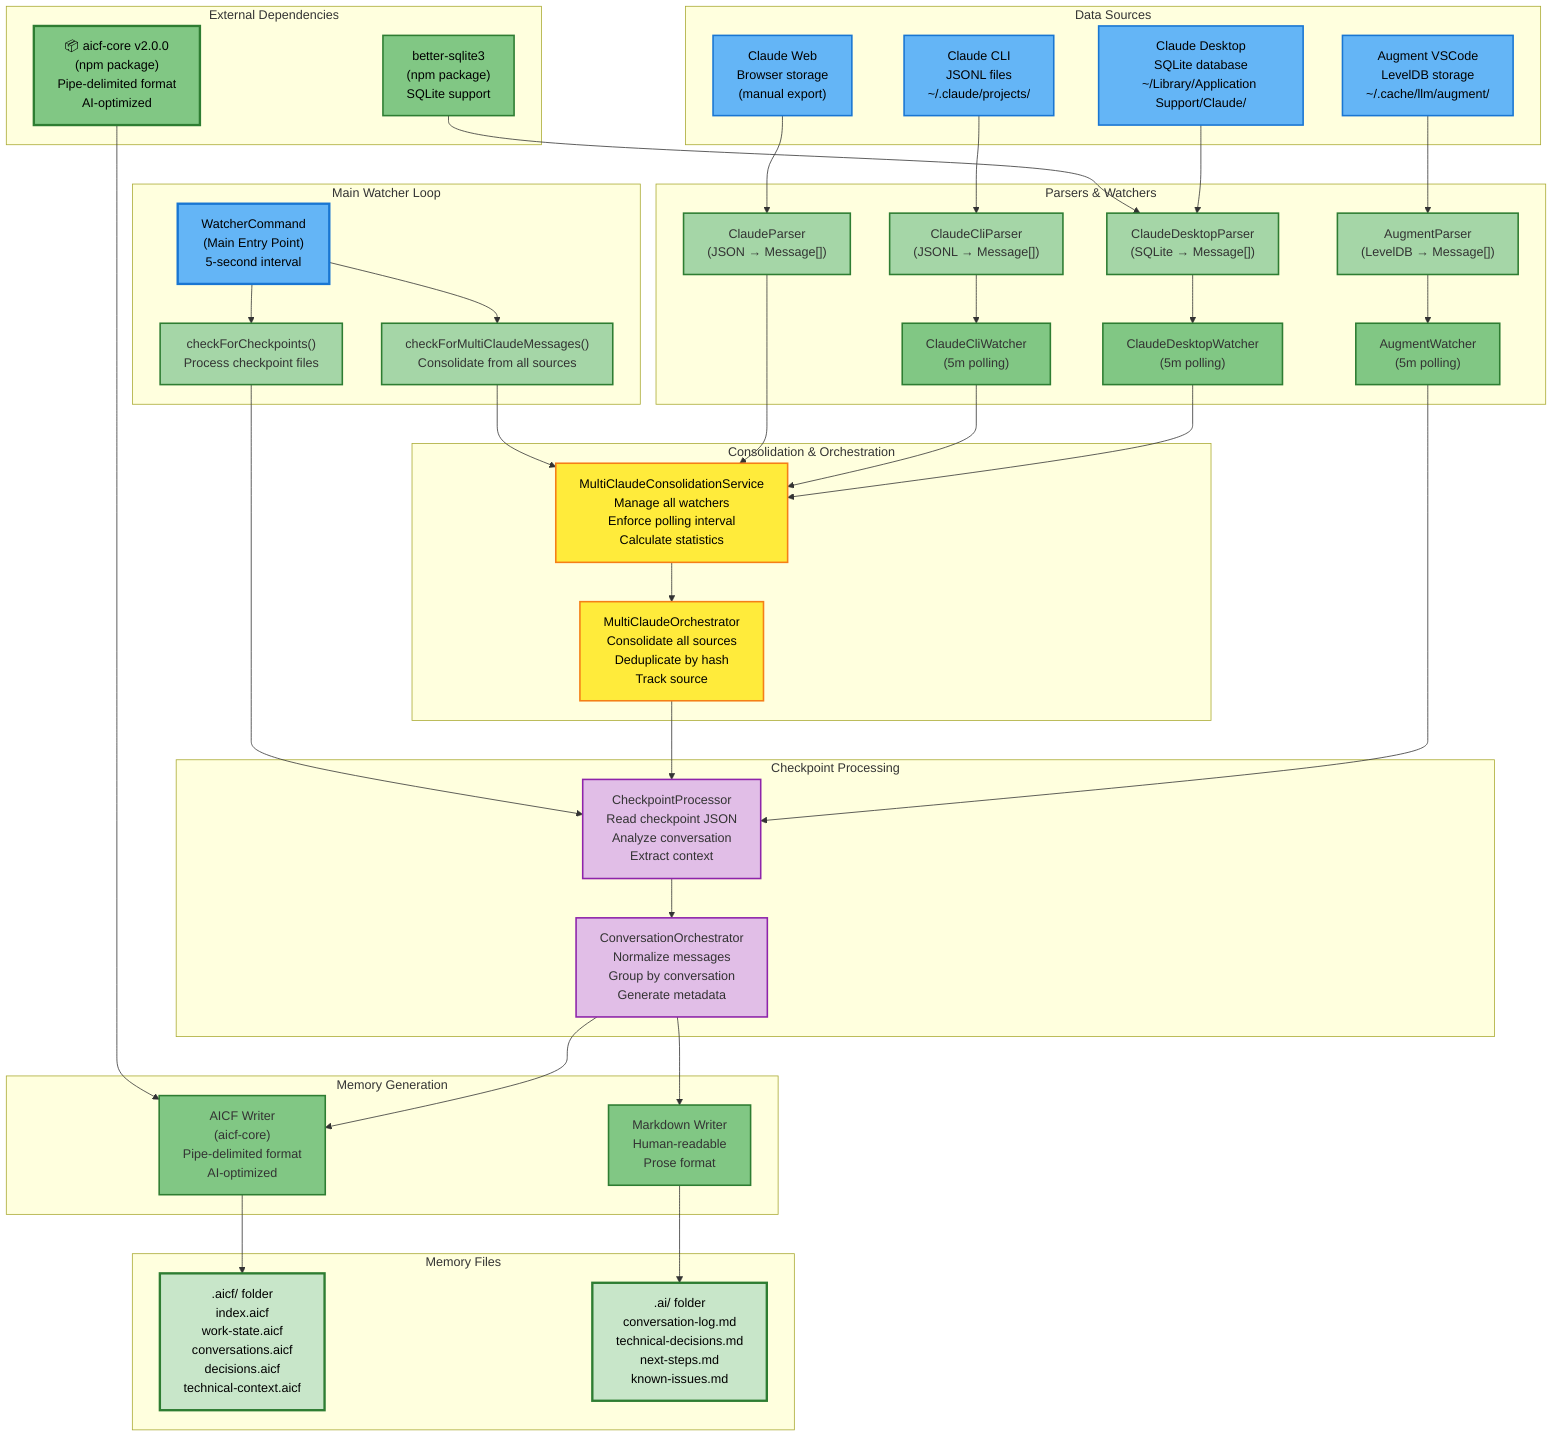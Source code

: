 graph TB
    subgraph "External Dependencies"
        AICF["📦 aicf-core v2.0.0<br/>(npm package)<br/>Pipe-delimited format<br/>AI-optimized"]
        BETTER["better-sqlite3<br/>(npm package)<br/>SQLite support"]
    end
    
    subgraph "Data Sources"
        AUGMENT["Augment VSCode<br/>LevelDB storage<br/>~/.cache/llm/augment/"]
        CLAUDE_DESKTOP["Claude Desktop<br/>SQLite database<br/>~/Library/Application Support/Claude/"]
        CLAUDE_CLI["Claude CLI<br/>JSONL files<br/>~/.claude/projects/"]
        CLAUDE_WEB["Claude Web<br/>Browser storage<br/>(manual export)"]
    end
    
    subgraph "Parsers & Watchers"
        AUGMENT_PARSER["AugmentParser<br/>(LevelDB → Message[])"]
        CLAUDE_DESKTOP_PARSER["ClaudeDesktopParser<br/>(SQLite → Message[])"]
        CLAUDE_CLI_PARSER["ClaudeCliParser<br/>(JSONL → Message[])"]
        CLAUDE_WEB_PARSER["ClaudeParser<br/>(JSON → Message[])"]
        
        AUGMENT_WATCHER["AugmentWatcher<br/>(5m polling)"]
        CLAUDE_DESKTOP_WATCHER["ClaudeDesktopWatcher<br/>(5m polling)"]
        CLAUDE_CLI_WATCHER["ClaudeCliWatcher<br/>(5m polling)"]
    end
    
    subgraph "Consolidation & Orchestration"
        MULTI_CLAUDE_ORCH["MultiClaudeOrchestrator<br/>Consolidate all sources<br/>Deduplicate by hash<br/>Track source"]
        MULTI_CLAUDE_SERVICE["MultiClaudeConsolidationService<br/>Manage all watchers<br/>Enforce polling interval<br/>Calculate statistics"]
    end
    
    subgraph "Checkpoint Processing"
        CHECKPOINT_PROC["CheckpointProcessor<br/>Read checkpoint JSON<br/>Analyze conversation<br/>Extract context"]
        CONVERSATION_ORCH["ConversationOrchestrator<br/>Normalize messages<br/>Group by conversation<br/>Generate metadata"]
    end
    
    subgraph "Memory Generation"
        AICF_WRITER["AICF Writer<br/>(aicf-core)<br/>Pipe-delimited format<br/>AI-optimized"]
        MD_WRITER["Markdown Writer<br/>Human-readable<br/>Prose format"]
    end
    
    subgraph "Memory Files"
        AICF_FILES[".aicf/ folder<br/>index.aicf<br/>work-state.aicf<br/>conversations.aicf<br/>decisions.aicf<br/>technical-context.aicf"]
        MD_FILES[".ai/ folder<br/>conversation-log.md<br/>technical-decisions.md<br/>next-steps.md<br/>known-issues.md"]
    end
    
    subgraph "Main Watcher Loop"
        WATCHER_CMD["WatcherCommand<br/>(Main Entry Point)<br/>5-second interval"]
        CHECKPOINT_CHECK["checkForCheckpoints()<br/>Process checkpoint files"]
        MULTI_CLAUDE_CHECK["checkForMultiClaudeMessages()<br/>Consolidate from all sources"]
    end
    
    %% Data flow
    AUGMENT --> AUGMENT_PARSER
    CLAUDE_DESKTOP --> CLAUDE_DESKTOP_PARSER
    CLAUDE_CLI --> CLAUDE_CLI_PARSER
    CLAUDE_WEB --> CLAUDE_WEB_PARSER
    
    AUGMENT_PARSER --> AUGMENT_WATCHER
    CLAUDE_DESKTOP_PARSER --> CLAUDE_DESKTOP_WATCHER
    CLAUDE_CLI_PARSER --> CLAUDE_CLI_WATCHER
    
    AUGMENT_WATCHER --> CHECKPOINT_PROC
    CLAUDE_DESKTOP_WATCHER --> MULTI_CLAUDE_SERVICE
    CLAUDE_CLI_WATCHER --> MULTI_CLAUDE_SERVICE
    CLAUDE_WEB_PARSER --> MULTI_CLAUDE_SERVICE
    
    MULTI_CLAUDE_SERVICE --> MULTI_CLAUDE_ORCH
    MULTI_CLAUDE_ORCH --> CHECKPOINT_PROC
    
    CHECKPOINT_PROC --> CONVERSATION_ORCH
    CONVERSATION_ORCH --> AICF_WRITER
    CONVERSATION_ORCH --> MD_WRITER
    
    AICF_WRITER --> AICF_FILES
    MD_WRITER --> MD_FILES
    
    AICF --> AICF_WRITER
    BETTER --> CLAUDE_DESKTOP_PARSER
    
    WATCHER_CMD --> CHECKPOINT_CHECK
    WATCHER_CMD --> MULTI_CLAUDE_CHECK
    CHECKPOINT_CHECK --> CHECKPOINT_PROC
    MULTI_CLAUDE_CHECK --> MULTI_CLAUDE_SERVICE
    
    %% Styling
    style AICF fill:#81c784,stroke:#2e7d32,stroke-width:3px,color:#000
    style BETTER fill:#81c784,stroke:#2e7d32,stroke-width:2px,color:#000
    
    style AUGMENT fill:#64b5f6,stroke:#1976d2,stroke-width:2px,color:#000
    style CLAUDE_DESKTOP fill:#64b5f6,stroke:#1976d2,stroke-width:2px,color:#000
    style CLAUDE_CLI fill:#64b5f6,stroke:#1976d2,stroke-width:2px,color:#000
    style CLAUDE_WEB fill:#64b5f6,stroke:#1976d2,stroke-width:2px,color:#000
    
    style AUGMENT_PARSER fill:#a5d6a7,stroke:#2e7d32,stroke-width:2px
    style CLAUDE_DESKTOP_PARSER fill:#a5d6a7,stroke:#2e7d32,stroke-width:2px
    style CLAUDE_CLI_PARSER fill:#a5d6a7,stroke:#2e7d32,stroke-width:2px
    style CLAUDE_WEB_PARSER fill:#a5d6a7,stroke:#2e7d32,stroke-width:2px
    
    style AUGMENT_WATCHER fill:#81c784,stroke:#2e7d32,stroke-width:2px
    style CLAUDE_DESKTOP_WATCHER fill:#81c784,stroke:#2e7d32,stroke-width:2px
    style CLAUDE_CLI_WATCHER fill:#81c784,stroke:#2e7d32,stroke-width:2px
    
    style MULTI_CLAUDE_ORCH fill:#ffeb3b,stroke:#f57f17,stroke-width:2px,color:#000
    style MULTI_CLAUDE_SERVICE fill:#ffeb3b,stroke:#f57f17,stroke-width:2px,color:#000
    
    style CHECKPOINT_PROC fill:#e1bee7,stroke:#8e24aa,stroke-width:2px
    style CONVERSATION_ORCH fill:#e1bee7,stroke:#8e24aa,stroke-width:2px
    
    style AICF_WRITER fill:#81c784,stroke:#2e7d32,stroke-width:2px
    style MD_WRITER fill:#81c784,stroke:#2e7d32,stroke-width:2px
    
    style AICF_FILES fill:#c8e6c9,stroke:#2e7d32,stroke-width:3px,color:#000
    style MD_FILES fill:#c8e6c9,stroke:#2e7d32,stroke-width:3px,color:#000
    
    style WATCHER_CMD fill:#64b5f6,stroke:#1976d2,stroke-width:3px,color:#000
    style CHECKPOINT_CHECK fill:#a5d6a7,stroke:#2e7d32,stroke-width:2px
    style MULTI_CLAUDE_CHECK fill:#a5d6a7,stroke:#2e7d32,stroke-width:2px